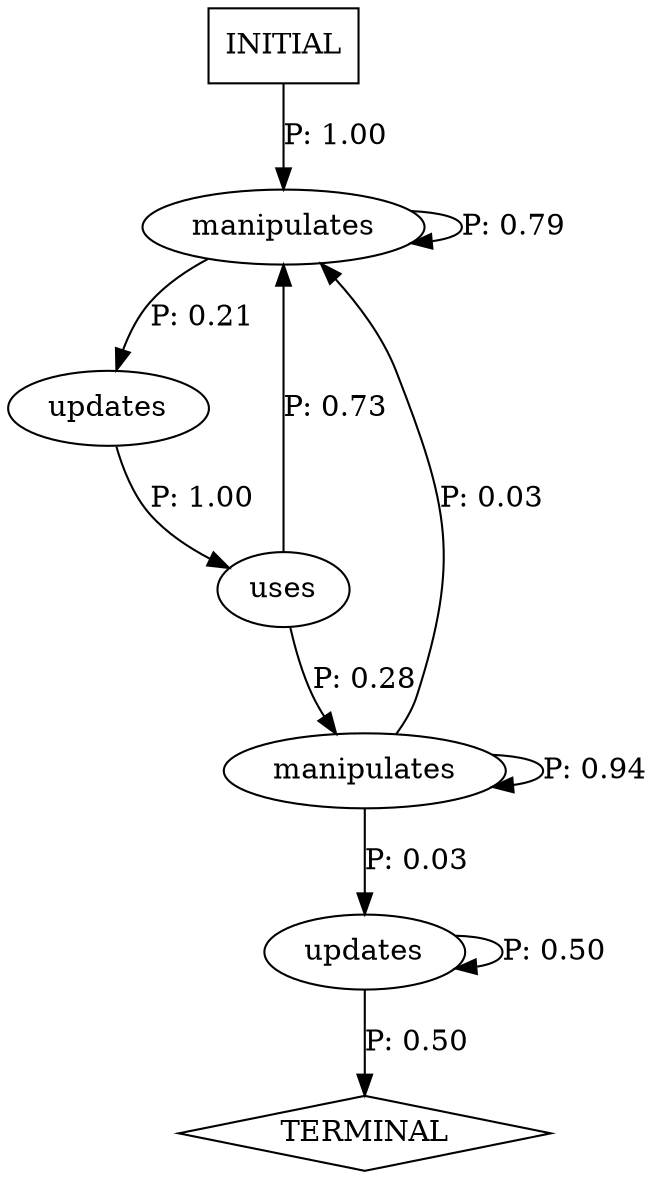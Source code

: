 digraph G {
  0 [label="manipulates"];
  1 [label="manipulates"];
  2 [label="updates"];
  3 [label="updates"];
  4 [label="uses"];
  5 [label="TERMINAL",shape=diamond];
  6 [label="INITIAL",shape=box];
0->0 [label="P: 0.79"];
0->2 [label="P: 0.21"];
1->0 [label="P: 0.03"];
1->1 [label="P: 0.94"];
1->3 [label="P: 0.03"];
2->4 [label="P: 1.00"];
3->3 [label="P: 0.50"];
3->5 [label="P: 0.50"];
4->1 [label="P: 0.28"];
4->0 [label="P: 0.73"];
6->0 [label="P: 1.00"];
}
